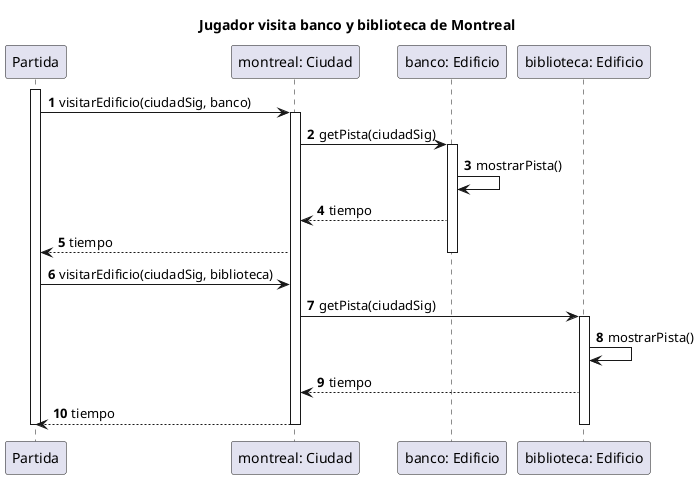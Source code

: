 @startuml

autonumber
title "Jugador visita banco y biblioteca de Montreal"
activate Partida
Partida -> "montreal: Ciudad": visitarEdificio(ciudadSig, banco)
activate "montreal: Ciudad"
"montreal: Ciudad" -> "banco: Edificio": getPista(ciudadSig)
activate "banco: Edificio"
"banco: Edificio" -> "banco: Edificio": mostrarPista()
"banco: Edificio" --> "montreal: Ciudad": tiempo
"montreal: Ciudad" --> Partida: tiempo
deactivate "banco: Edificio"

Partida -> "montreal: Ciudad": visitarEdificio(ciudadSig, biblioteca)
"montreal: Ciudad" -> "biblioteca: Edificio": getPista(ciudadSig)
activate "biblioteca: Edificio"
"biblioteca: Edificio" -> "biblioteca: Edificio": mostrarPista()
"biblioteca: Edificio" --> "montreal: Ciudad": tiempo
"montreal: Ciudad" --> Partida: tiempo

deactivate "biblioteca: Edificio"
deactivate "montreal: Ciudad"
deactivate Partida


@enduml